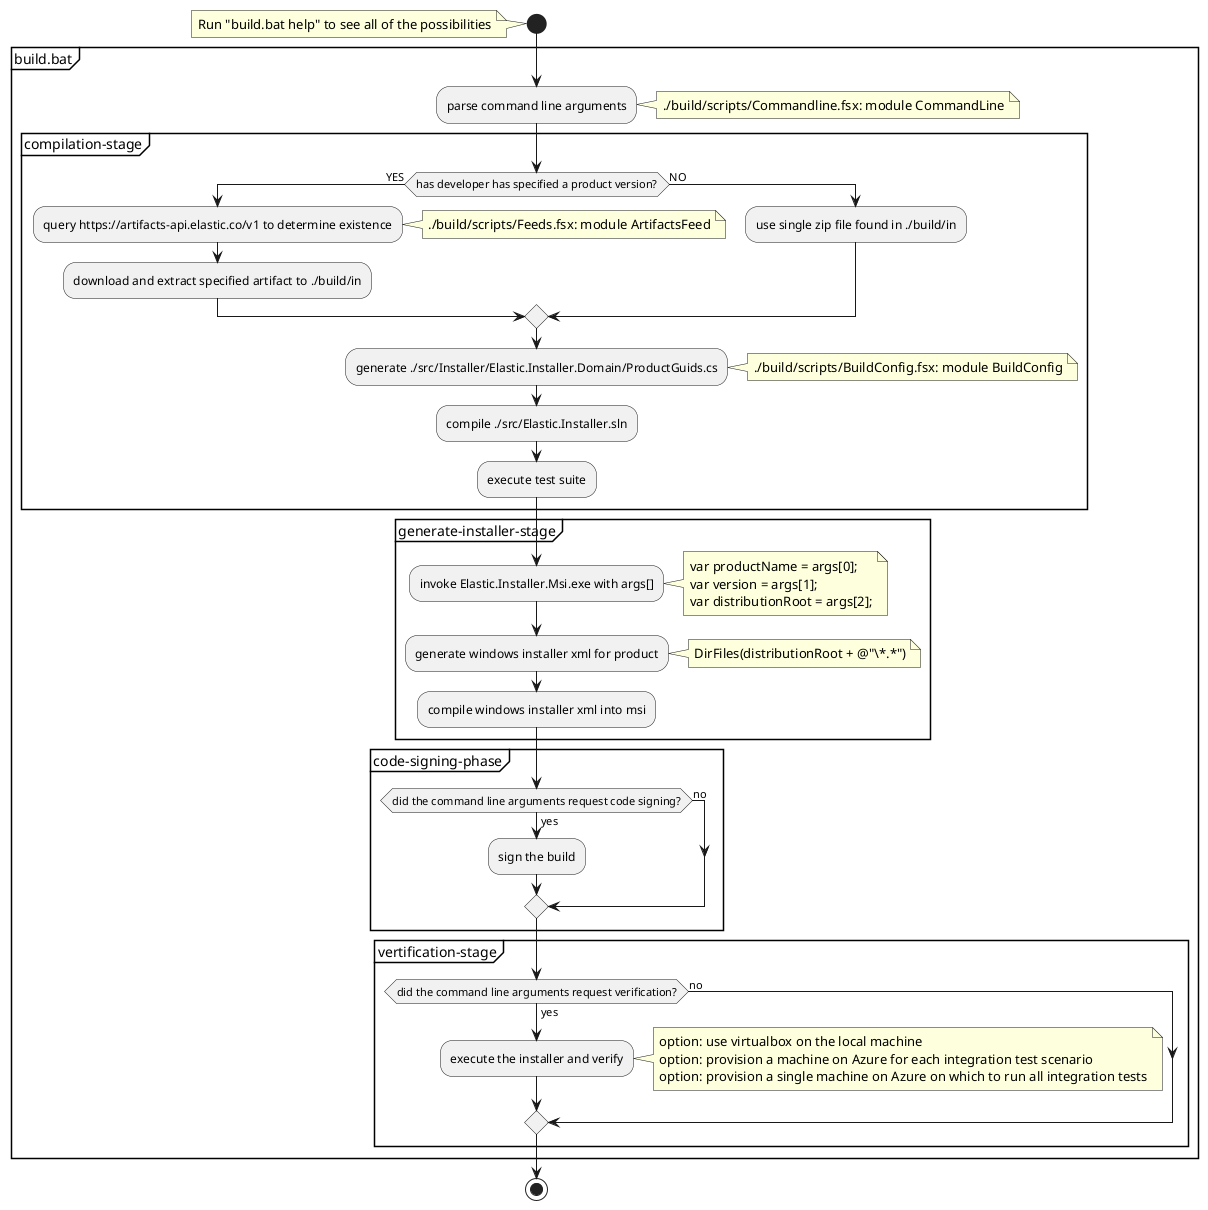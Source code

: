 @startuml
start
note left
	Run "build.bat help" to see all of the possibilities
end note
partition build.bat {
	:parse command line arguments;
	note right
		./build/scripts/Commandline.fsx: module CommandLine
	end note

	partition compilation-stage {
		if (has developer has specified a product version?) then
		-> YES;
			:query https://artifacts-api.elastic.co/v1 to determine existence;
			note right
				./build/scripts/Feeds.fsx: module ArtifactsFeed
			end note
			:download and extract specified artifact to ./build/in;
		else
		-> NO;
			:use single zip file found in ./build/in;
		endif
		:generate ./src/Installer/Elastic.Installer.Domain/ProductGuids.cs;
		note right
			./build/scripts/BuildConfig.fsx: module BuildConfig
		end note
		:compile ./src/Elastic.Installer.sln;
		:execute test suite;
	}

	partition generate-installer-stage {
		:invoke Elastic.Installer.Msi.exe with args[];
		note right
			var productName = args[0];
			var version = args[1];
			var distributionRoot = args[2];
		end note
		:generate windows installer xml for product;
		note right
			DirFiles(distributionRoot + @"\*.*")
		end note
		:compile windows installer xml into msi;
	}
	partition code-signing-phase {
		if (did the command line arguments request code signing?) then (yes)
			:sign the build;
		else (no)
		endif
	}
	partition vertification-stage {
		if (did the command line arguments request verification?) then (yes)
			:execute the installer and verify;
			note right
			option: use virtualbox on the local machine
			option: provision a machine on Azure for each integration test scenario
			option: provision a single machine on Azure on which to run all integration tests
			end note
		else (no)
		endif



	}
}

stop
@enduml